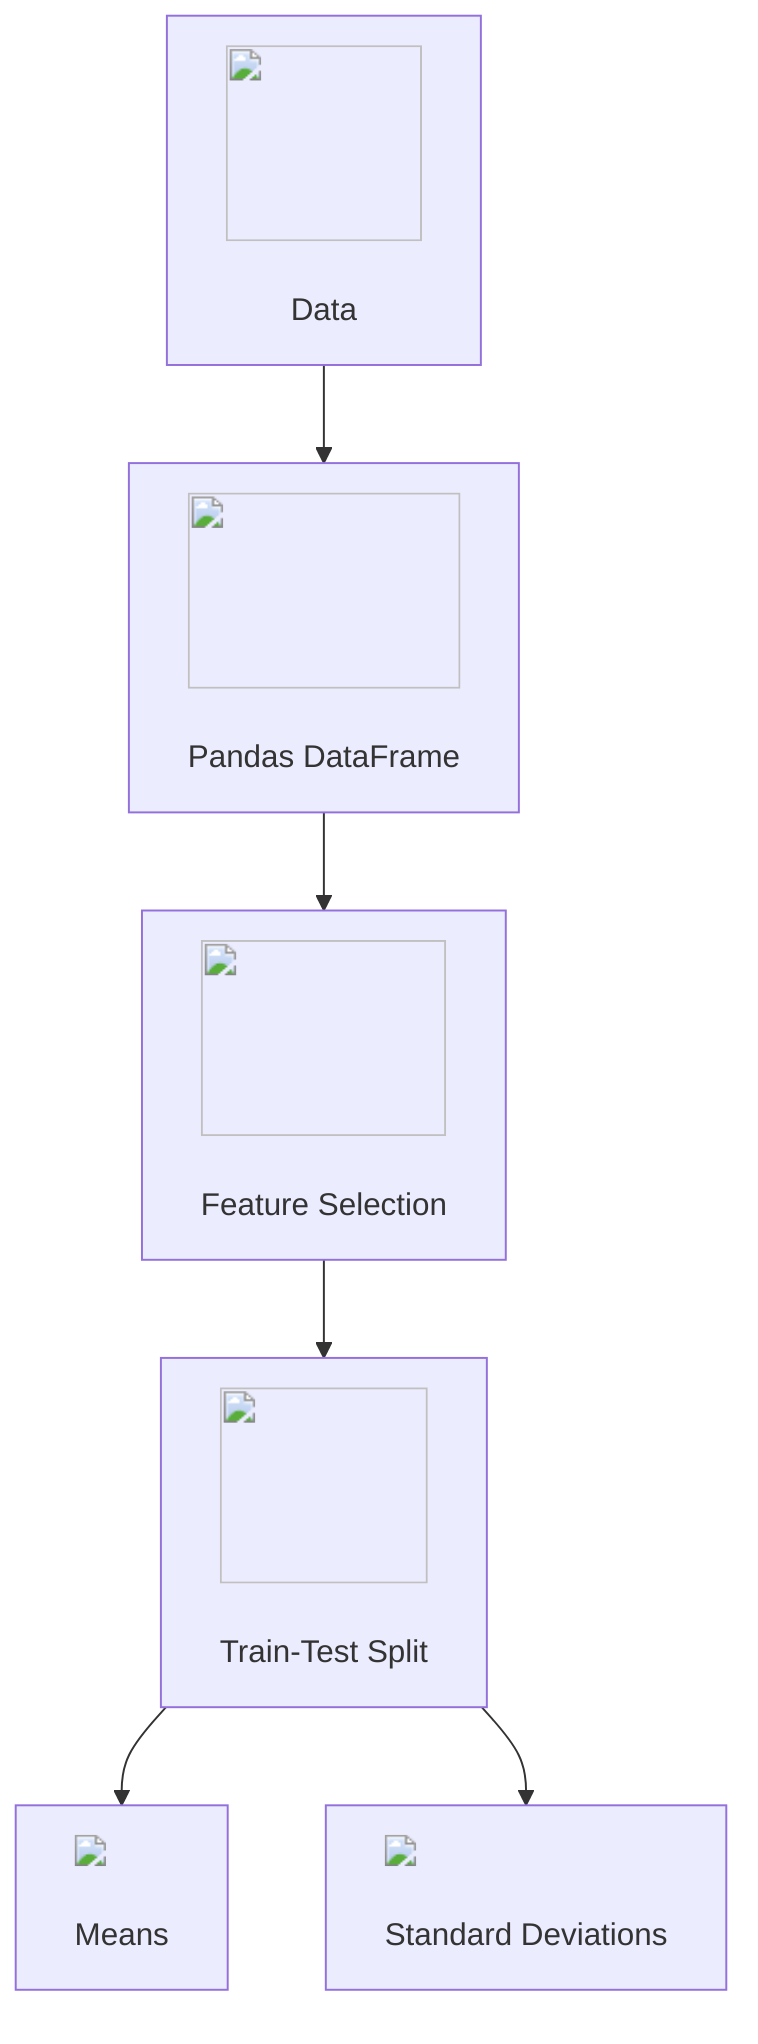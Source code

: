 graph TD;
A["<img src='icons/file.svg' width=100 height=100/> <br/> Data"]
D["<img src='icons/table.svg' width=100 height=100/> <br/> Pandas DataFrame"]
F["<img src='icons/column_split.svg' width=100 height=100/> <br/> Feature Selection"]
G["<img src='icons/row_split.svg' width=100 height=100/> <br/> Train-Test Split"]
Xmeans["<img src='dummy_plots/hist_template.svg'/> <br/> Means"]
Xstds["<img src='dummy_plots/hist_template.svg'/> <br/> Standard Deviations"]

A --> D;
D --> F;
F --> G;
G --> Xmeans;
G --> Xstds;